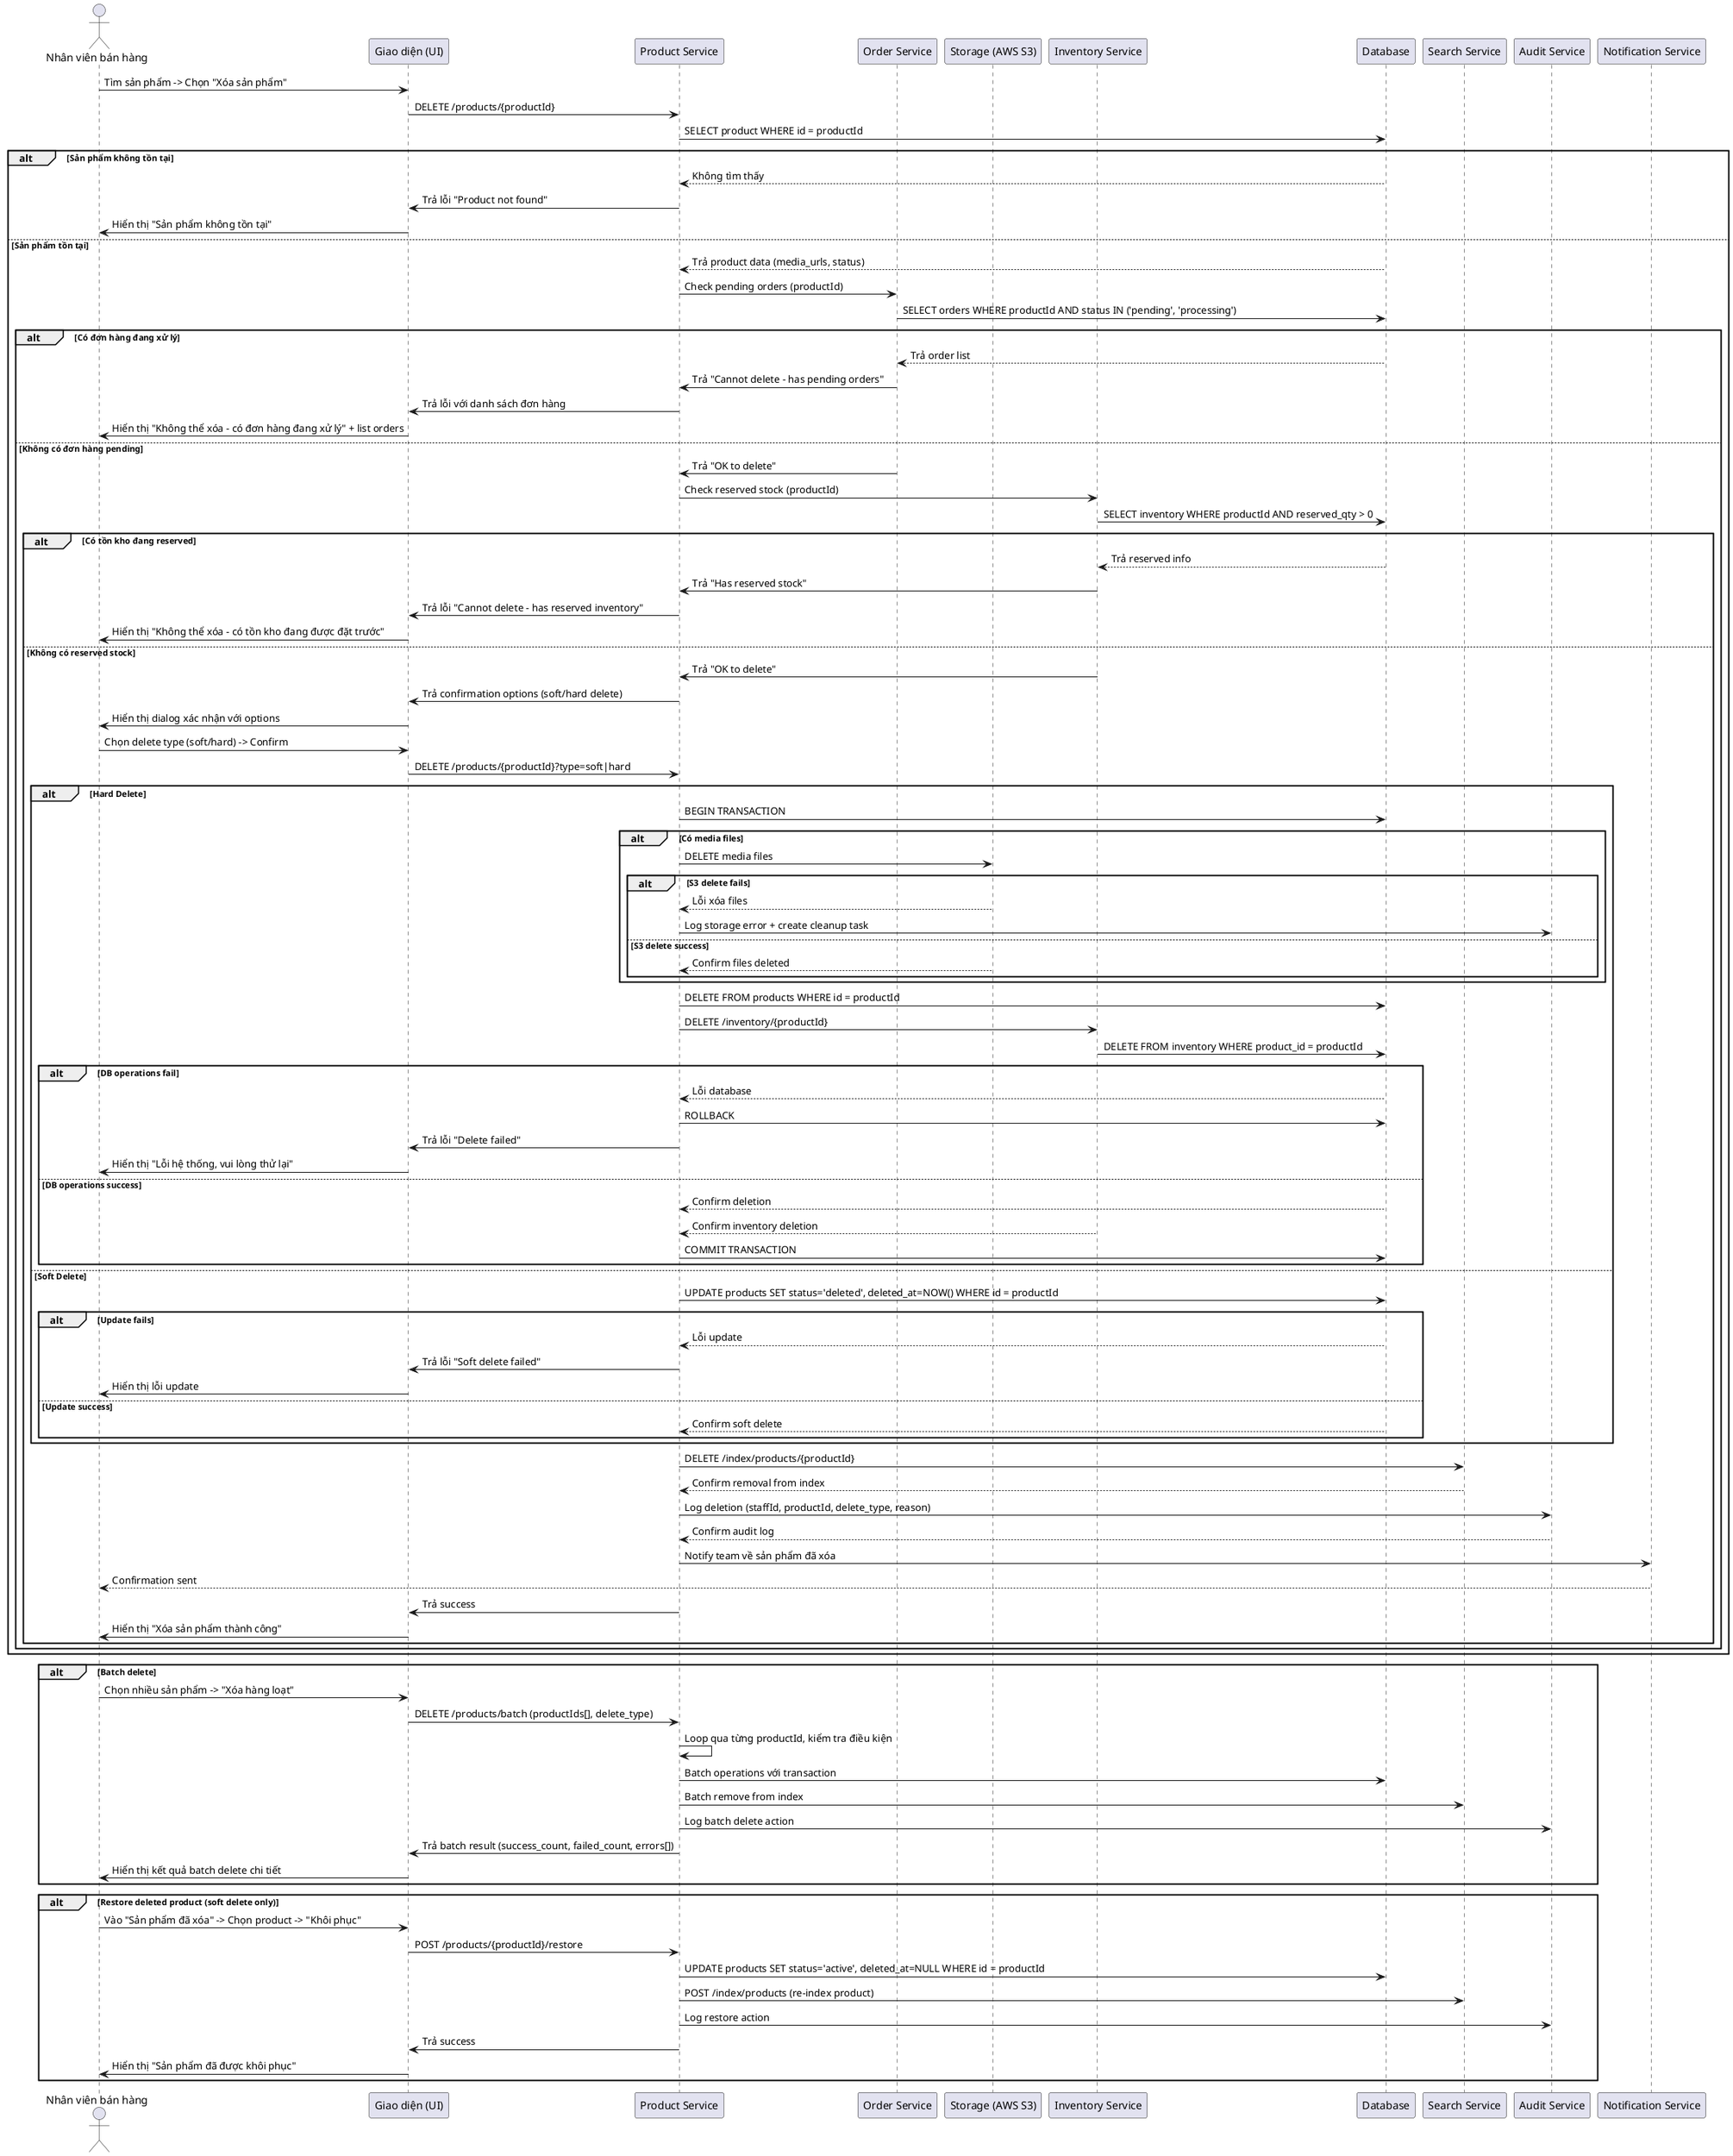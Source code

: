 @startuml xoa-san-pham
actor "Nhân viên bán hàng" as Staff
participant "Giao diện (UI)" as UI
participant "Product Service" as Product
participant "Order Service" as Order
participant "Storage (AWS S3)" as S3
participant "Inventory Service" as Inventory
participant "Database" as DB
participant "Search Service" as Search
participant "Audit Service" as Audit
participant "Notification Service" as Notif

Staff -> UI: Tìm sản phẩm -> Chọn "Xóa sản phẩm"
UI -> Product: DELETE /products/{productId}
Product -> DB: SELECT product WHERE id = productId
alt Sản phẩm không tồn tại
  DB --> Product: Không tìm thấy
  Product -> UI: Trả lỗi "Product not found"
  UI -> Staff: Hiển thị "Sản phẩm không tồn tại"
else Sản phẩm tồn tại
  DB --> Product: Trả product data (media_urls, status)
  
  Product -> Order: Check pending orders (productId)
  Order -> DB: SELECT orders WHERE productId AND status IN ('pending', 'processing')
  alt Có đơn hàng đang xử lý
    DB --> Order: Trả order list
    Order -> Product: Trả "Cannot delete - has pending orders"
    Product -> UI: Trả lỗi với danh sách đơn hàng
    UI -> Staff: Hiển thị "Không thể xóa - có đơn hàng đang xử lý" + list orders
  else Không có đơn hàng pending
    Order -> Product: Trả "OK to delete"
    
    Product -> Inventory: Check reserved stock (productId)
    Inventory -> DB: SELECT inventory WHERE productId AND reserved_qty > 0
    alt Có tồn kho đang reserved
      DB --> Inventory: Trả reserved info
      Inventory -> Product: Trả "Has reserved stock"
      Product -> UI: Trả lỗi "Cannot delete - has reserved inventory"
      UI -> Staff: Hiển thị "Không thể xóa - có tồn kho đang được đặt trước"
    else Không có reserved stock
      Inventory -> Product: Trả "OK to delete"
      Product -> UI: Trả confirmation options (soft/hard delete)
      UI -> Staff: Hiển thị dialog xác nhận với options
      
      Staff -> UI: Chọn delete type (soft/hard) -> Confirm
      UI -> Product: DELETE /products/{productId}?type=soft|hard
      
      alt Hard Delete
        Product -> DB: BEGIN TRANSACTION
        alt Có media files
          Product -> S3: DELETE media files
          alt S3 delete fails
            S3 --> Product: Lỗi xóa files
            Product -> Audit: Log storage error + create cleanup task
          else S3 delete success
            S3 --> Product: Confirm files deleted
          end
        end
        
        Product -> DB: DELETE FROM products WHERE id = productId
        Product -> Inventory: DELETE /inventory/{productId}
        Inventory -> DB: DELETE FROM inventory WHERE product_id = productId
        alt DB operations fail
          DB --> Product: Lỗi database
          Product -> DB: ROLLBACK
          Product -> UI: Trả lỗi "Delete failed"
          UI -> Staff: Hiển thị "Lỗi hệ thống, vui lòng thử lại"
        else DB operations success
          DB --> Product: Confirm deletion
          Inventory --> Product: Confirm inventory deletion
          Product -> DB: COMMIT TRANSACTION
        end
        
      else Soft Delete
        Product -> DB: UPDATE products SET status='deleted', deleted_at=NOW() WHERE id = productId
        alt Update fails
          DB --> Product: Lỗi update
          Product -> UI: Trả lỗi "Soft delete failed"
          UI -> Staff: Hiển thị lỗi update
        else Update success
          DB --> Product: Confirm soft delete
        end
      end
      
      Product -> Search: DELETE /index/products/{productId}
      Search --> Product: Confirm removal from index
      
      Product -> Audit: Log deletion (staffId, productId, delete_type, reason)
      Audit --> Product: Confirm audit log
      
      Product -> Notif: Notify team về sản phẩm đã xóa
      Notif --> Staff: Confirmation sent
      
      Product -> UI: Trả success
      UI -> Staff: Hiển thị "Xóa sản phẩm thành công"
    end
  end
end

alt Batch delete
  Staff -> UI: Chọn nhiều sản phẩm -> "Xóa hàng loạt"
  UI -> Product: DELETE /products/batch (productIds[], delete_type)
  Product -> Product: Loop qua từng productId, kiểm tra điều kiện
  Product -> DB: Batch operations với transaction
  Product -> Search: Batch remove from index
  Product -> Audit: Log batch delete action
  Product -> UI: Trả batch result (success_count, failed_count, errors[])
  UI -> Staff: Hiển thị kết quả batch delete chi tiết
end

alt Restore deleted product (soft delete only)
  Staff -> UI: Vào "Sản phẩm đã xóa" -> Chọn product -> "Khôi phục"
  UI -> Product: POST /products/{productId}/restore
  Product -> DB: UPDATE products SET status='active', deleted_at=NULL WHERE id = productId
  Product -> Search: POST /index/products (re-index product)
  Product -> Audit: Log restore action
  Product -> UI: Trả success
  UI -> Staff: Hiển thị "Sản phẩm đã được khôi phục"
end
@enduml